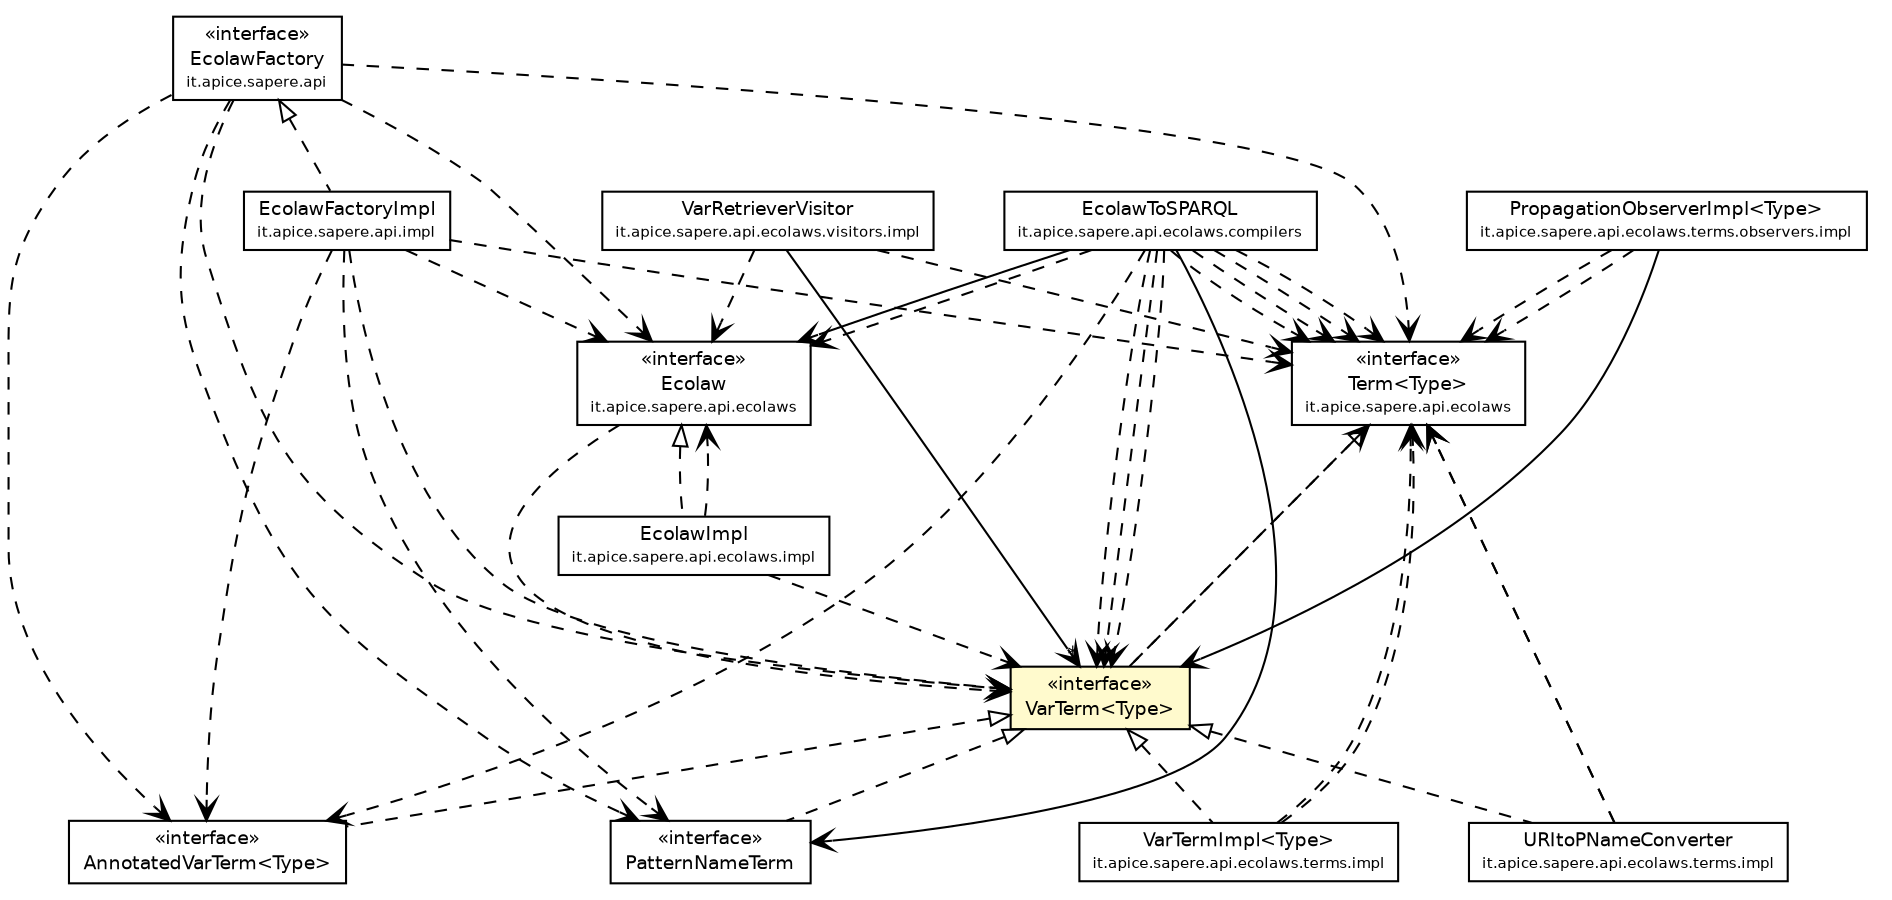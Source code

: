 #!/usr/local/bin/dot
#
# Class diagram 
# Generated by UmlGraph version 4.4 (http://www.spinellis.gr/sw/umlgraph)
#

digraph G {
	edge [fontname="Helvetica",fontsize=10,labelfontname="Helvetica",labelfontsize=10];
	node [fontname="Helvetica",fontsize=10,shape=plaintext];
	// it.apice.sapere.api.EcolawFactory
	c29454 [label=<<table border="0" cellborder="1" cellspacing="0" cellpadding="2" port="p" href="../../EcolawFactory.html">
		<tr><td><table border="0" cellspacing="0" cellpadding="1">
			<tr><td> &laquo;interface&raquo; </td></tr>
			<tr><td> EcolawFactory </td></tr>
			<tr><td><font point-size="7.0"> it.apice.sapere.api </font></td></tr>
		</table></td></tr>
		</table>>, fontname="Helvetica", fontcolor="black", fontsize=9.0];
	// it.apice.sapere.api.ecolaws.Term<Type>
	c29455 [label=<<table border="0" cellborder="1" cellspacing="0" cellpadding="2" port="p" href="../Term.html">
		<tr><td><table border="0" cellspacing="0" cellpadding="1">
			<tr><td> &laquo;interface&raquo; </td></tr>
			<tr><td> Term&lt;Type&gt; </td></tr>
			<tr><td><font point-size="7.0"> it.apice.sapere.api.ecolaws </font></td></tr>
		</table></td></tr>
		</table>>, fontname="Helvetica", fontcolor="black", fontsize=9.0];
	// it.apice.sapere.api.ecolaws.Ecolaw
	c29460 [label=<<table border="0" cellborder="1" cellspacing="0" cellpadding="2" port="p" href="../Ecolaw.html">
		<tr><td><table border="0" cellspacing="0" cellpadding="1">
			<tr><td> &laquo;interface&raquo; </td></tr>
			<tr><td> Ecolaw </td></tr>
			<tr><td><font point-size="7.0"> it.apice.sapere.api.ecolaws </font></td></tr>
		</table></td></tr>
		</table>>, fontname="Helvetica", fontcolor="black", fontsize=9.0];
	// it.apice.sapere.api.ecolaws.terms.VarTerm<Type>
	c29481 [label=<<table border="0" cellborder="1" cellspacing="0" cellpadding="2" port="p" bgcolor="lemonChiffon" href="./VarTerm.html">
		<tr><td><table border="0" cellspacing="0" cellpadding="1">
			<tr><td> &laquo;interface&raquo; </td></tr>
			<tr><td> VarTerm&lt;Type&gt; </td></tr>
		</table></td></tr>
		</table>>, fontname="Helvetica", fontcolor="black", fontsize=9.0];
	// it.apice.sapere.api.ecolaws.terms.PatternNameTerm
	c29485 [label=<<table border="0" cellborder="1" cellspacing="0" cellpadding="2" port="p" href="./PatternNameTerm.html">
		<tr><td><table border="0" cellspacing="0" cellpadding="1">
			<tr><td> &laquo;interface&raquo; </td></tr>
			<tr><td> PatternNameTerm </td></tr>
		</table></td></tr>
		</table>>, fontname="Helvetica", fontcolor="black", fontsize=9.0];
	// it.apice.sapere.api.ecolaws.terms.AnnotatedVarTerm<Type>
	c29488 [label=<<table border="0" cellborder="1" cellspacing="0" cellpadding="2" port="p" href="./AnnotatedVarTerm.html">
		<tr><td><table border="0" cellspacing="0" cellpadding="1">
			<tr><td> &laquo;interface&raquo; </td></tr>
			<tr><td> AnnotatedVarTerm&lt;Type&gt; </td></tr>
		</table></td></tr>
		</table>>, fontname="Helvetica", fontcolor="black", fontsize=9.0];
	// it.apice.sapere.api.ecolaws.compilers.EcolawToSPARQL
	c29561 [label=<<table border="0" cellborder="1" cellspacing="0" cellpadding="2" port="p" href="../compilers/EcolawToSPARQL.html">
		<tr><td><table border="0" cellspacing="0" cellpadding="1">
			<tr><td> EcolawToSPARQL </td></tr>
			<tr><td><font point-size="7.0"> it.apice.sapere.api.ecolaws.compilers </font></td></tr>
		</table></td></tr>
		</table>>, fontname="Helvetica", fontcolor="black", fontsize=9.0];
	// it.apice.sapere.api.ecolaws.impl.EcolawImpl
	c29579 [label=<<table border="0" cellborder="1" cellspacing="0" cellpadding="2" port="p" href="../impl/EcolawImpl.html">
		<tr><td><table border="0" cellspacing="0" cellpadding="1">
			<tr><td> EcolawImpl </td></tr>
			<tr><td><font point-size="7.0"> it.apice.sapere.api.ecolaws.impl </font></td></tr>
		</table></td></tr>
		</table>>, fontname="Helvetica", fontcolor="black", fontsize=9.0];
	// it.apice.sapere.api.ecolaws.terms.impl.VarTermImpl<Type>
	c29583 [label=<<table border="0" cellborder="1" cellspacing="0" cellpadding="2" port="p" href="./impl/VarTermImpl.html">
		<tr><td><table border="0" cellspacing="0" cellpadding="1">
			<tr><td> VarTermImpl&lt;Type&gt; </td></tr>
			<tr><td><font point-size="7.0"> it.apice.sapere.api.ecolaws.terms.impl </font></td></tr>
		</table></td></tr>
		</table>>, fontname="Helvetica", fontcolor="black", fontsize=9.0];
	// it.apice.sapere.api.ecolaws.terms.impl.URItoPNameConverter
	c29585 [label=<<table border="0" cellborder="1" cellspacing="0" cellpadding="2" port="p" href="./impl/URItoPNameConverter.html">
		<tr><td><table border="0" cellspacing="0" cellpadding="1">
			<tr><td> URItoPNameConverter </td></tr>
			<tr><td><font point-size="7.0"> it.apice.sapere.api.ecolaws.terms.impl </font></td></tr>
		</table></td></tr>
		</table>>, fontname="Helvetica", fontcolor="black", fontsize=9.0];
	// it.apice.sapere.api.ecolaws.terms.observers.impl.PropagationObserverImpl<Type>
	c29592 [label=<<table border="0" cellborder="1" cellspacing="0" cellpadding="2" port="p" href="./observers/impl/PropagationObserverImpl.html">
		<tr><td><table border="0" cellspacing="0" cellpadding="1">
			<tr><td> PropagationObserverImpl&lt;Type&gt; </td></tr>
			<tr><td><font point-size="7.0"> it.apice.sapere.api.ecolaws.terms.observers.impl </font></td></tr>
		</table></td></tr>
		</table>>, fontname="Helvetica", fontcolor="black", fontsize=9.0];
	// it.apice.sapere.api.ecolaws.visitors.impl.VarRetrieverVisitor
	c29593 [label=<<table border="0" cellborder="1" cellspacing="0" cellpadding="2" port="p" href="../visitors/impl/VarRetrieverVisitor.html">
		<tr><td><table border="0" cellspacing="0" cellpadding="1">
			<tr><td> VarRetrieverVisitor </td></tr>
			<tr><td><font point-size="7.0"> it.apice.sapere.api.ecolaws.visitors.impl </font></td></tr>
		</table></td></tr>
		</table>>, fontname="Helvetica", fontcolor="black", fontsize=9.0];
	// it.apice.sapere.api.impl.EcolawFactoryImpl
	c29599 [label=<<table border="0" cellborder="1" cellspacing="0" cellpadding="2" port="p" href="../../impl/EcolawFactoryImpl.html">
		<tr><td><table border="0" cellspacing="0" cellpadding="1">
			<tr><td> EcolawFactoryImpl </td></tr>
			<tr><td><font point-size="7.0"> it.apice.sapere.api.impl </font></td></tr>
		</table></td></tr>
		</table>>, fontname="Helvetica", fontcolor="black", fontsize=9.0];
	//it.apice.sapere.api.ecolaws.terms.VarTerm<Type> implements it.apice.sapere.api.ecolaws.Term<Type>
	c29455:p -> c29481:p [dir=back,arrowtail=empty,style=dashed];
	//it.apice.sapere.api.ecolaws.terms.PatternNameTerm implements it.apice.sapere.api.ecolaws.terms.VarTerm<Type>
	c29481:p -> c29485:p [dir=back,arrowtail=empty,style=dashed];
	//it.apice.sapere.api.ecolaws.terms.AnnotatedVarTerm<Type> implements it.apice.sapere.api.ecolaws.terms.VarTerm<Type>
	c29481:p -> c29488:p [dir=back,arrowtail=empty,style=dashed];
	//it.apice.sapere.api.ecolaws.impl.EcolawImpl implements it.apice.sapere.api.ecolaws.Ecolaw
	c29460:p -> c29579:p [dir=back,arrowtail=empty,style=dashed];
	//it.apice.sapere.api.ecolaws.terms.impl.VarTermImpl<Type> implements it.apice.sapere.api.ecolaws.terms.VarTerm<Type>
	c29481:p -> c29583:p [dir=back,arrowtail=empty,style=dashed];
	//it.apice.sapere.api.ecolaws.terms.impl.URItoPNameConverter implements it.apice.sapere.api.ecolaws.terms.VarTerm<Type>
	c29481:p -> c29585:p [dir=back,arrowtail=empty,style=dashed];
	//it.apice.sapere.api.impl.EcolawFactoryImpl implements it.apice.sapere.api.EcolawFactory
	c29454:p -> c29599:p [dir=back,arrowtail=empty,style=dashed];
	// it.apice.sapere.api.ecolaws.compilers.EcolawToSPARQL NAVASSOC it.apice.sapere.api.ecolaws.Ecolaw
	c29561:p -> c29460:p [taillabel="", label="", headlabel="", fontname="Helvetica", fontcolor="black", fontsize=10.0, color="black", arrowhead=open];
	// it.apice.sapere.api.ecolaws.compilers.EcolawToSPARQL NAVASSOC it.apice.sapere.api.ecolaws.terms.PatternNameTerm
	c29561:p -> c29485:p [taillabel="", label="", headlabel="", fontname="Helvetica", fontcolor="black", fontsize=10.0, color="black", arrowhead=open];
	// it.apice.sapere.api.ecolaws.terms.observers.impl.PropagationObserverImpl<Type> NAVASSOC it.apice.sapere.api.ecolaws.terms.VarTerm<Type>
	c29592:p -> c29481:p [taillabel="", label="", headlabel="", fontname="Helvetica", fontcolor="black", fontsize=10.0, color="black", arrowhead=open];
	// it.apice.sapere.api.ecolaws.visitors.impl.VarRetrieverVisitor NAVASSOC it.apice.sapere.api.ecolaws.terms.VarTerm<Type>
	c29593:p -> c29481:p [taillabel="", label="", headlabel="*", fontname="Helvetica", fontcolor="black", fontsize=10.0, color="black", arrowhead=open];
	// it.apice.sapere.api.EcolawFactory DEPEND it.apice.sapere.api.ecolaws.Ecolaw
	c29454:p -> c29460:p [taillabel="", label="", headlabel="", fontname="Helvetica", fontcolor="black", fontsize=10.0, color="black", arrowhead=open, style=dashed];
	// it.apice.sapere.api.EcolawFactory DEPEND it.apice.sapere.api.ecolaws.terms.PatternNameTerm
	c29454:p -> c29485:p [taillabel="", label="", headlabel="", fontname="Helvetica", fontcolor="black", fontsize=10.0, color="black", arrowhead=open, style=dashed];
	// it.apice.sapere.api.EcolawFactory DEPEND it.apice.sapere.api.ecolaws.terms.VarTerm<Type>
	c29454:p -> c29481:p [taillabel="", label="", headlabel="", fontname="Helvetica", fontcolor="black", fontsize=10.0, color="black", arrowhead=open, style=dashed];
	// it.apice.sapere.api.EcolawFactory DEPEND it.apice.sapere.api.ecolaws.Term<Type>
	c29454:p -> c29455:p [taillabel="", label="", headlabel="", fontname="Helvetica", fontcolor="black", fontsize=10.0, color="black", arrowhead=open, style=dashed];
	// it.apice.sapere.api.EcolawFactory DEPEND it.apice.sapere.api.ecolaws.terms.AnnotatedVarTerm<Type>
	c29454:p -> c29488:p [taillabel="", label="", headlabel="", fontname="Helvetica", fontcolor="black", fontsize=10.0, color="black", arrowhead=open, style=dashed];
	// it.apice.sapere.api.ecolaws.Ecolaw DEPEND it.apice.sapere.api.ecolaws.terms.VarTerm<Type>
	c29460:p -> c29481:p [taillabel="", label="", headlabel="", fontname="Helvetica", fontcolor="black", fontsize=10.0, color="black", arrowhead=open, style=dashed];
	// it.apice.sapere.api.ecolaws.terms.VarTerm<Type> DEPEND it.apice.sapere.api.ecolaws.Term<Type>
	c29481:p -> c29455:p [taillabel="", label="", headlabel="", fontname="Helvetica", fontcolor="black", fontsize=10.0, color="black", arrowhead=open, style=dashed];
	// it.apice.sapere.api.ecolaws.compilers.EcolawToSPARQL DEPEND it.apice.sapere.api.ecolaws.Term<Type>
	c29561:p -> c29455:p [taillabel="", label="", headlabel="", fontname="Helvetica", fontcolor="black", fontsize=10.0, color="black", arrowhead=open, style=dashed];
	// it.apice.sapere.api.ecolaws.compilers.EcolawToSPARQL DEPEND it.apice.sapere.api.ecolaws.terms.VarTerm<Type>
	c29561:p -> c29481:p [taillabel="", label="", headlabel="", fontname="Helvetica", fontcolor="black", fontsize=10.0, color="black", arrowhead=open, style=dashed];
	// it.apice.sapere.api.ecolaws.compilers.EcolawToSPARQL DEPEND it.apice.sapere.api.ecolaws.Ecolaw
	c29561:p -> c29460:p [taillabel="", label="", headlabel="", fontname="Helvetica", fontcolor="black", fontsize=10.0, color="black", arrowhead=open, style=dashed];
	// it.apice.sapere.api.ecolaws.compilers.EcolawToSPARQL DEPEND it.apice.sapere.api.ecolaws.terms.VarTerm<Type>
	c29561:p -> c29481:p [taillabel="", label="", headlabel="", fontname="Helvetica", fontcolor="black", fontsize=10.0, color="black", arrowhead=open, style=dashed];
	// it.apice.sapere.api.ecolaws.compilers.EcolawToSPARQL DEPEND it.apice.sapere.api.ecolaws.Term<Type>
	c29561:p -> c29455:p [taillabel="", label="", headlabel="", fontname="Helvetica", fontcolor="black", fontsize=10.0, color="black", arrowhead=open, style=dashed];
	// it.apice.sapere.api.ecolaws.compilers.EcolawToSPARQL DEPEND it.apice.sapere.api.ecolaws.Term<Type>
	c29561:p -> c29455:p [taillabel="", label="", headlabel="", fontname="Helvetica", fontcolor="black", fontsize=10.0, color="black", arrowhead=open, style=dashed];
	// it.apice.sapere.api.ecolaws.compilers.EcolawToSPARQL DEPEND it.apice.sapere.api.ecolaws.Term<Type>
	c29561:p -> c29455:p [taillabel="", label="", headlabel="", fontname="Helvetica", fontcolor="black", fontsize=10.0, color="black", arrowhead=open, style=dashed];
	// it.apice.sapere.api.ecolaws.compilers.EcolawToSPARQL DEPEND it.apice.sapere.api.ecolaws.terms.VarTerm<Type>
	c29561:p -> c29481:p [taillabel="", label="", headlabel="", fontname="Helvetica", fontcolor="black", fontsize=10.0, color="black", arrowhead=open, style=dashed];
	// it.apice.sapere.api.ecolaws.compilers.EcolawToSPARQL DEPEND it.apice.sapere.api.ecolaws.terms.AnnotatedVarTerm<Type>
	c29561:p -> c29488:p [taillabel="", label="", headlabel="", fontname="Helvetica", fontcolor="black", fontsize=10.0, color="black", arrowhead=open, style=dashed];
	// it.apice.sapere.api.ecolaws.impl.EcolawImpl DEPEND it.apice.sapere.api.ecolaws.Ecolaw
	c29579:p -> c29460:p [taillabel="", label="", headlabel="", fontname="Helvetica", fontcolor="black", fontsize=10.0, color="black", arrowhead=open, style=dashed];
	// it.apice.sapere.api.ecolaws.impl.EcolawImpl DEPEND it.apice.sapere.api.ecolaws.terms.VarTerm<Type>
	c29579:p -> c29481:p [taillabel="", label="", headlabel="", fontname="Helvetica", fontcolor="black", fontsize=10.0, color="black", arrowhead=open, style=dashed];
	// it.apice.sapere.api.ecolaws.terms.impl.VarTermImpl<Type> DEPEND it.apice.sapere.api.ecolaws.Term<Type>
	c29583:p -> c29455:p [taillabel="", label="", headlabel="", fontname="Helvetica", fontcolor="black", fontsize=10.0, color="black", arrowhead=open, style=dashed];
	// it.apice.sapere.api.ecolaws.terms.impl.VarTermImpl<Type> DEPEND it.apice.sapere.api.ecolaws.Term<Type>
	c29583:p -> c29455:p [taillabel="", label="", headlabel="", fontname="Helvetica", fontcolor="black", fontsize=10.0, color="black", arrowhead=open, style=dashed];
	// it.apice.sapere.api.ecolaws.terms.impl.URItoPNameConverter DEPEND it.apice.sapere.api.ecolaws.Term<Type>
	c29585:p -> c29455:p [taillabel="", label="", headlabel="", fontname="Helvetica", fontcolor="black", fontsize=10.0, color="black", arrowhead=open, style=dashed];
	// it.apice.sapere.api.ecolaws.terms.impl.URItoPNameConverter DEPEND it.apice.sapere.api.ecolaws.Term<Type>
	c29585:p -> c29455:p [taillabel="", label="", headlabel="", fontname="Helvetica", fontcolor="black", fontsize=10.0, color="black", arrowhead=open, style=dashed];
	// it.apice.sapere.api.ecolaws.terms.observers.impl.PropagationObserverImpl<Type> DEPEND it.apice.sapere.api.ecolaws.Term<Type>
	c29592:p -> c29455:p [taillabel="", label="", headlabel="", fontname="Helvetica", fontcolor="black", fontsize=10.0, color="black", arrowhead=open, style=dashed];
	// it.apice.sapere.api.ecolaws.terms.observers.impl.PropagationObserverImpl<Type> DEPEND it.apice.sapere.api.ecolaws.Term<Type>
	c29592:p -> c29455:p [taillabel="", label="", headlabel="", fontname="Helvetica", fontcolor="black", fontsize=10.0, color="black", arrowhead=open, style=dashed];
	// it.apice.sapere.api.ecolaws.visitors.impl.VarRetrieverVisitor DEPEND it.apice.sapere.api.ecolaws.Ecolaw
	c29593:p -> c29460:p [taillabel="", label="", headlabel="", fontname="Helvetica", fontcolor="black", fontsize=10.0, color="black", arrowhead=open, style=dashed];
	// it.apice.sapere.api.ecolaws.visitors.impl.VarRetrieverVisitor DEPEND it.apice.sapere.api.ecolaws.Term<Type>
	c29593:p -> c29455:p [taillabel="", label="", headlabel="", fontname="Helvetica", fontcolor="black", fontsize=10.0, color="black", arrowhead=open, style=dashed];
	// it.apice.sapere.api.impl.EcolawFactoryImpl DEPEND it.apice.sapere.api.ecolaws.Ecolaw
	c29599:p -> c29460:p [taillabel="", label="", headlabel="", fontname="Helvetica", fontcolor="black", fontsize=10.0, color="black", arrowhead=open, style=dashed];
	// it.apice.sapere.api.impl.EcolawFactoryImpl DEPEND it.apice.sapere.api.ecolaws.terms.PatternNameTerm
	c29599:p -> c29485:p [taillabel="", label="", headlabel="", fontname="Helvetica", fontcolor="black", fontsize=10.0, color="black", arrowhead=open, style=dashed];
	// it.apice.sapere.api.impl.EcolawFactoryImpl DEPEND it.apice.sapere.api.ecolaws.Term<Type>
	c29599:p -> c29455:p [taillabel="", label="", headlabel="", fontname="Helvetica", fontcolor="black", fontsize=10.0, color="black", arrowhead=open, style=dashed];
	// it.apice.sapere.api.impl.EcolawFactoryImpl DEPEND it.apice.sapere.api.ecolaws.terms.VarTerm<Type>
	c29599:p -> c29481:p [taillabel="", label="", headlabel="", fontname="Helvetica", fontcolor="black", fontsize=10.0, color="black", arrowhead=open, style=dashed];
	// it.apice.sapere.api.impl.EcolawFactoryImpl DEPEND it.apice.sapere.api.ecolaws.terms.AnnotatedVarTerm<Type>
	c29599:p -> c29488:p [taillabel="", label="", headlabel="", fontname="Helvetica", fontcolor="black", fontsize=10.0, color="black", arrowhead=open, style=dashed];
}

